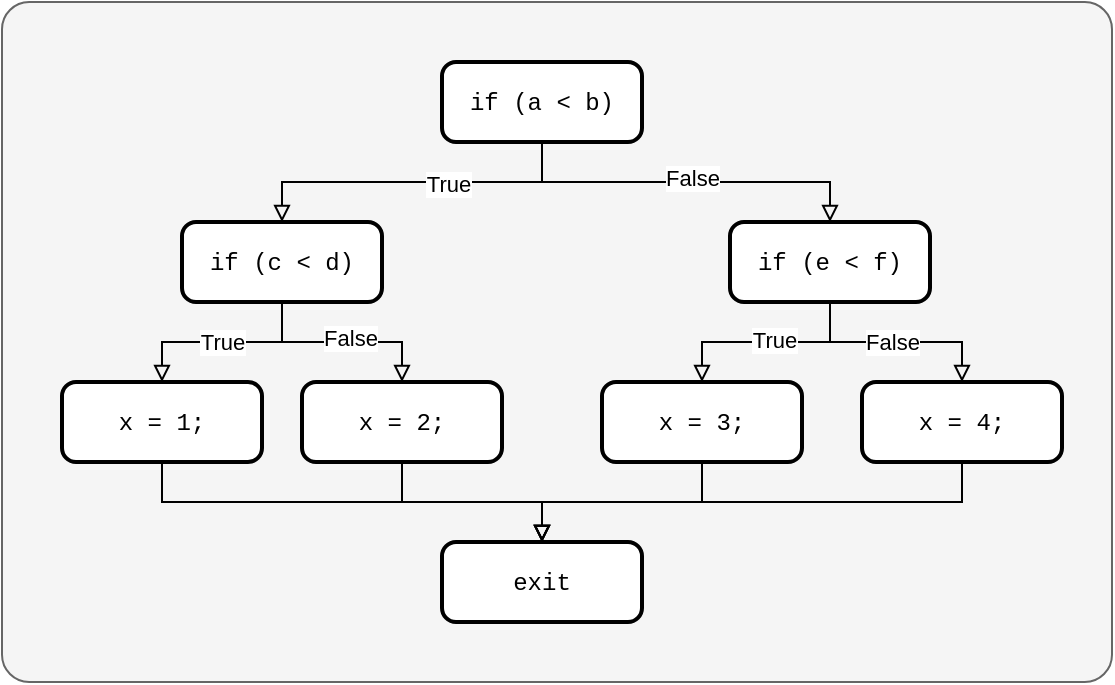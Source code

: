 <mxfile version="25.0.2" pages="3">
  <diagram name="Q1-P1" id="ihKtROJFqGUEbpIvrGHL">
    <mxGraphModel dx="618" dy="422" grid="1" gridSize="10" guides="1" tooltips="1" connect="1" arrows="1" fold="1" page="1" pageScale="1" pageWidth="827" pageHeight="1169" math="0" shadow="0">
      <root>
        <mxCell id="_hjPrn_JBIVPPdu5ho3U-0" />
        <mxCell id="_hjPrn_JBIVPPdu5ho3U-1" parent="_hjPrn_JBIVPPdu5ho3U-0" />
        <mxCell id="LYVAa2YEertmCCgkdT4i-0" value="" style="rounded=1;whiteSpace=wrap;html=1;arcSize=4;fillColor=#f5f5f5;strokeColor=#666666;fontColor=#333333;" vertex="1" parent="_hjPrn_JBIVPPdu5ho3U-1">
          <mxGeometry x="50" y="120" width="555" height="340" as="geometry" />
        </mxCell>
        <mxCell id="_hjPrn_JBIVPPdu5ho3U-2" style="edgeStyle=orthogonalEdgeStyle;rounded=0;orthogonalLoop=1;jettySize=auto;html=1;entryX=0.5;entryY=0;entryDx=0;entryDy=0;endArrow=block;endFill=0;" parent="_hjPrn_JBIVPPdu5ho3U-1" source="_hjPrn_JBIVPPdu5ho3U-3" target="_hjPrn_JBIVPPdu5ho3U-4" edge="1">
          <mxGeometry relative="1" as="geometry">
            <Array as="points">
              <mxPoint x="320" y="210" />
              <mxPoint x="190" y="210" />
            </Array>
          </mxGeometry>
        </mxCell>
        <mxCell id="LYVAa2YEertmCCgkdT4i-1" value="True" style="edgeLabel;html=1;align=center;verticalAlign=middle;resizable=0;points=[];" vertex="1" connectable="0" parent="_hjPrn_JBIVPPdu5ho3U-2">
          <mxGeometry x="-0.207" y="1" relative="1" as="geometry">
            <mxPoint as="offset" />
          </mxGeometry>
        </mxCell>
        <mxCell id="ICK_7ypupSjvxyYGF6iQ-7" style="edgeStyle=orthogonalEdgeStyle;rounded=0;orthogonalLoop=1;jettySize=auto;html=1;entryX=0.5;entryY=0;entryDx=0;entryDy=0;endArrow=block;endFill=0;" edge="1" parent="_hjPrn_JBIVPPdu5ho3U-1" source="_hjPrn_JBIVPPdu5ho3U-3" target="ICK_7ypupSjvxyYGF6iQ-6">
          <mxGeometry relative="1" as="geometry">
            <Array as="points">
              <mxPoint x="320" y="210" />
              <mxPoint x="464" y="210" />
            </Array>
          </mxGeometry>
        </mxCell>
        <mxCell id="ICK_7ypupSjvxyYGF6iQ-8" value="False" style="edgeLabel;html=1;align=center;verticalAlign=middle;resizable=0;points=[];" vertex="1" connectable="0" parent="ICK_7ypupSjvxyYGF6iQ-7">
          <mxGeometry x="0.032" y="2" relative="1" as="geometry">
            <mxPoint as="offset" />
          </mxGeometry>
        </mxCell>
        <mxCell id="_hjPrn_JBIVPPdu5ho3U-3" value="&lt;div&gt;&lt;font face=&quot;Courier New&quot;&gt;if (a &amp;lt; b)&lt;/font&gt;&lt;/div&gt;" style="rounded=1;whiteSpace=wrap;html=1;absoluteArcSize=1;arcSize=14;strokeWidth=2;" parent="_hjPrn_JBIVPPdu5ho3U-1" vertex="1">
          <mxGeometry x="270" y="150" width="100" height="40" as="geometry" />
        </mxCell>
        <mxCell id="ICK_7ypupSjvxyYGF6iQ-4" style="edgeStyle=orthogonalEdgeStyle;rounded=0;orthogonalLoop=1;jettySize=auto;html=1;entryX=0.5;entryY=0;entryDx=0;entryDy=0;endArrow=block;endFill=0;" edge="1" parent="_hjPrn_JBIVPPdu5ho3U-1" source="_hjPrn_JBIVPPdu5ho3U-4" target="ICK_7ypupSjvxyYGF6iQ-2">
          <mxGeometry relative="1" as="geometry" />
        </mxCell>
        <mxCell id="ICK_7ypupSjvxyYGF6iQ-5" value="False" style="edgeLabel;html=1;align=center;verticalAlign=middle;resizable=0;points=[];" vertex="1" connectable="0" parent="ICK_7ypupSjvxyYGF6iQ-4">
          <mxGeometry x="0.074" y="2" relative="1" as="geometry">
            <mxPoint as="offset" />
          </mxGeometry>
        </mxCell>
        <mxCell id="_hjPrn_JBIVPPdu5ho3U-4" value="&lt;font face=&quot;Courier New&quot;&gt;if (c &amp;lt; d)&lt;/font&gt;" style="rounded=1;whiteSpace=wrap;html=1;absoluteArcSize=1;arcSize=14;strokeWidth=2;" parent="_hjPrn_JBIVPPdu5ho3U-1" vertex="1">
          <mxGeometry x="140" y="230" width="100" height="40" as="geometry" />
        </mxCell>
        <mxCell id="_hjPrn_JBIVPPdu5ho3U-16" value="" style="endArrow=block;html=1;rounded=0;exitX=0.5;exitY=1;exitDx=0;exitDy=0;entryX=0.5;entryY=0;entryDx=0;entryDy=0;edgeStyle=orthogonalEdgeStyle;endFill=0;" parent="_hjPrn_JBIVPPdu5ho3U-1" source="_hjPrn_JBIVPPdu5ho3U-4" target="ICK_7ypupSjvxyYGF6iQ-0" edge="1">
          <mxGeometry relative="1" as="geometry">
            <mxPoint x="-30" y="270" as="sourcePoint" />
            <mxPoint x="120" y="310" as="targetPoint" />
          </mxGeometry>
        </mxCell>
        <mxCell id="_hjPrn_JBIVPPdu5ho3U-17" value="True" style="edgeLabel;resizable=0;html=1;;align=center;verticalAlign=middle;" parent="_hjPrn_JBIVPPdu5ho3U-16" connectable="0" vertex="1">
          <mxGeometry relative="1" as="geometry" />
        </mxCell>
        <mxCell id="ICK_7ypupSjvxyYGF6iQ-16" style="edgeStyle=orthogonalEdgeStyle;rounded=0;orthogonalLoop=1;jettySize=auto;html=1;entryX=0.5;entryY=0;entryDx=0;entryDy=0;endArrow=block;endFill=0;" edge="1" parent="_hjPrn_JBIVPPdu5ho3U-1" source="ICK_7ypupSjvxyYGF6iQ-0" target="ICK_7ypupSjvxyYGF6iQ-15">
          <mxGeometry relative="1" as="geometry">
            <Array as="points">
              <mxPoint x="130" y="370" />
              <mxPoint x="320" y="370" />
            </Array>
          </mxGeometry>
        </mxCell>
        <mxCell id="ICK_7ypupSjvxyYGF6iQ-0" value="&lt;font face=&quot;Courier New&quot;&gt;x = 1;&lt;/font&gt;" style="rounded=1;whiteSpace=wrap;html=1;absoluteArcSize=1;arcSize=14;strokeWidth=2;" vertex="1" parent="_hjPrn_JBIVPPdu5ho3U-1">
          <mxGeometry x="80" y="310" width="100" height="40" as="geometry" />
        </mxCell>
        <mxCell id="ICK_7ypupSjvxyYGF6iQ-17" style="edgeStyle=orthogonalEdgeStyle;rounded=0;orthogonalLoop=1;jettySize=auto;html=1;entryX=0.5;entryY=0;entryDx=0;entryDy=0;endArrow=block;endFill=0;" edge="1" parent="_hjPrn_JBIVPPdu5ho3U-1" source="ICK_7ypupSjvxyYGF6iQ-2" target="ICK_7ypupSjvxyYGF6iQ-15">
          <mxGeometry relative="1" as="geometry" />
        </mxCell>
        <mxCell id="ICK_7ypupSjvxyYGF6iQ-2" value="&lt;font face=&quot;Courier New&quot;&gt;x = 2;&lt;/font&gt;" style="rounded=1;whiteSpace=wrap;html=1;absoluteArcSize=1;arcSize=14;strokeWidth=2;" vertex="1" parent="_hjPrn_JBIVPPdu5ho3U-1">
          <mxGeometry x="200" y="310" width="100" height="40" as="geometry" />
        </mxCell>
        <mxCell id="ICK_7ypupSjvxyYGF6iQ-11" style="edgeStyle=orthogonalEdgeStyle;rounded=0;orthogonalLoop=1;jettySize=auto;html=1;entryX=0.5;entryY=0;entryDx=0;entryDy=0;endArrow=block;endFill=0;" edge="1" parent="_hjPrn_JBIVPPdu5ho3U-1" source="ICK_7ypupSjvxyYGF6iQ-6" target="ICK_7ypupSjvxyYGF6iQ-10">
          <mxGeometry relative="1" as="geometry" />
        </mxCell>
        <mxCell id="ICK_7ypupSjvxyYGF6iQ-13" value="True" style="edgeLabel;html=1;align=center;verticalAlign=middle;resizable=0;points=[];" vertex="1" connectable="0" parent="ICK_7ypupSjvxyYGF6iQ-11">
          <mxGeometry x="-0.072" y="-1" relative="1" as="geometry">
            <mxPoint as="offset" />
          </mxGeometry>
        </mxCell>
        <mxCell id="ICK_7ypupSjvxyYGF6iQ-12" style="edgeStyle=orthogonalEdgeStyle;rounded=0;orthogonalLoop=1;jettySize=auto;html=1;entryX=0.5;entryY=0;entryDx=0;entryDy=0;endArrow=block;endFill=0;" edge="1" parent="_hjPrn_JBIVPPdu5ho3U-1" source="ICK_7ypupSjvxyYGF6iQ-6" target="ICK_7ypupSjvxyYGF6iQ-9">
          <mxGeometry relative="1" as="geometry" />
        </mxCell>
        <mxCell id="ICK_7ypupSjvxyYGF6iQ-14" value="False" style="edgeLabel;html=1;align=center;verticalAlign=middle;resizable=0;points=[];" vertex="1" connectable="0" parent="ICK_7ypupSjvxyYGF6iQ-12">
          <mxGeometry x="-0.036" relative="1" as="geometry">
            <mxPoint as="offset" />
          </mxGeometry>
        </mxCell>
        <mxCell id="ICK_7ypupSjvxyYGF6iQ-6" value="&lt;font face=&quot;Courier New&quot;&gt;if (e &amp;lt; f)&lt;/font&gt;" style="rounded=1;whiteSpace=wrap;html=1;absoluteArcSize=1;arcSize=14;strokeWidth=2;" vertex="1" parent="_hjPrn_JBIVPPdu5ho3U-1">
          <mxGeometry x="414" y="230" width="100" height="40" as="geometry" />
        </mxCell>
        <mxCell id="ICK_7ypupSjvxyYGF6iQ-19" style="edgeStyle=orthogonalEdgeStyle;rounded=0;orthogonalLoop=1;jettySize=auto;html=1;endArrow=block;endFill=0;" edge="1" parent="_hjPrn_JBIVPPdu5ho3U-1" source="ICK_7ypupSjvxyYGF6iQ-9">
          <mxGeometry relative="1" as="geometry">
            <mxPoint x="320" y="390" as="targetPoint" />
            <Array as="points">
              <mxPoint x="530" y="370" />
              <mxPoint x="320" y="370" />
            </Array>
          </mxGeometry>
        </mxCell>
        <mxCell id="ICK_7ypupSjvxyYGF6iQ-9" value="&lt;font face=&quot;Courier New&quot;&gt;x = 4;&lt;/font&gt;" style="rounded=1;whiteSpace=wrap;html=1;absoluteArcSize=1;arcSize=14;strokeWidth=2;" vertex="1" parent="_hjPrn_JBIVPPdu5ho3U-1">
          <mxGeometry x="480" y="310" width="100" height="40" as="geometry" />
        </mxCell>
        <mxCell id="ICK_7ypupSjvxyYGF6iQ-18" style="edgeStyle=orthogonalEdgeStyle;rounded=0;orthogonalLoop=1;jettySize=auto;html=1;entryX=0.5;entryY=0;entryDx=0;entryDy=0;endArrow=block;endFill=0;" edge="1" parent="_hjPrn_JBIVPPdu5ho3U-1" source="ICK_7ypupSjvxyYGF6iQ-10" target="ICK_7ypupSjvxyYGF6iQ-15">
          <mxGeometry relative="1" as="geometry" />
        </mxCell>
        <mxCell id="ICK_7ypupSjvxyYGF6iQ-10" value="&lt;font face=&quot;Courier New&quot;&gt;x = 3;&lt;/font&gt;" style="rounded=1;whiteSpace=wrap;html=1;absoluteArcSize=1;arcSize=14;strokeWidth=2;" vertex="1" parent="_hjPrn_JBIVPPdu5ho3U-1">
          <mxGeometry x="350" y="310" width="100" height="40" as="geometry" />
        </mxCell>
        <mxCell id="ICK_7ypupSjvxyYGF6iQ-15" value="&lt;div&gt;&lt;font face=&quot;Courier New&quot;&gt;exit&lt;/font&gt;&lt;/div&gt;" style="rounded=1;whiteSpace=wrap;html=1;absoluteArcSize=1;arcSize=14;strokeWidth=2;" vertex="1" parent="_hjPrn_JBIVPPdu5ho3U-1">
          <mxGeometry x="270" y="390" width="100" height="40" as="geometry" />
        </mxCell>
      </root>
    </mxGraphModel>
  </diagram>
  <diagram name="Q1-P2" id="vnWo1vwPI6B2ioPm5lTS">
    <mxGraphModel dx="1050" dy="717" grid="1" gridSize="10" guides="1" tooltips="1" connect="1" arrows="1" fold="1" page="1" pageScale="1" pageWidth="827" pageHeight="1169" math="0" shadow="0">
      <root>
        <mxCell id="XDCMmtA83wwg0JoO6sVx-0" />
        <mxCell id="XDCMmtA83wwg0JoO6sVx-1" parent="XDCMmtA83wwg0JoO6sVx-0" />
        <mxCell id="XDCMmtA83wwg0JoO6sVx-2" value="" style="rounded=1;whiteSpace=wrap;html=1;arcSize=4;fillColor=#f5f5f5;strokeColor=#666666;fontColor=#333333;" parent="XDCMmtA83wwg0JoO6sVx-1" vertex="1">
          <mxGeometry x="139" y="120" width="901" height="340" as="geometry" />
        </mxCell>
        <mxCell id="XDCMmtA83wwg0JoO6sVx-3" style="edgeStyle=orthogonalEdgeStyle;rounded=0;orthogonalLoop=1;jettySize=auto;html=1;entryX=0.5;entryY=0;entryDx=0;entryDy=0;endArrow=block;endFill=0;exitX=0.5;exitY=1;exitDx=0;exitDy=0;" parent="XDCMmtA83wwg0JoO6sVx-1" source="XDCMmtA83wwg0JoO6sVx-7" target="XDCMmtA83wwg0JoO6sVx-10" edge="1">
          <mxGeometry relative="1" as="geometry">
            <mxPoint x="653" y="190" as="sourcePoint" />
            <Array as="points">
              <mxPoint x="564" y="210" />
              <mxPoint x="279" y="210" />
            </Array>
          </mxGeometry>
        </mxCell>
        <mxCell id="XDCMmtA83wwg0JoO6sVx-4" value="Case A" style="edgeLabel;html=1;align=center;verticalAlign=middle;resizable=0;points=[];" parent="XDCMmtA83wwg0JoO6sVx-3" vertex="1" connectable="0">
          <mxGeometry x="-0.207" y="1" relative="1" as="geometry">
            <mxPoint x="-116" as="offset" />
          </mxGeometry>
        </mxCell>
        <mxCell id="XDCMmtA83wwg0JoO6sVx-5" style="edgeStyle=orthogonalEdgeStyle;rounded=0;orthogonalLoop=1;jettySize=auto;html=1;entryX=0.5;entryY=0;entryDx=0;entryDy=0;endArrow=block;endFill=0;" parent="XDCMmtA83wwg0JoO6sVx-1" source="XDCMmtA83wwg0JoO6sVx-7" target="XDCMmtA83wwg0JoO6sVx-21" edge="1">
          <mxGeometry relative="1" as="geometry">
            <Array as="points">
              <mxPoint x="564" y="210" />
              <mxPoint x="464" y="210" />
            </Array>
          </mxGeometry>
        </mxCell>
        <mxCell id="XDCMmtA83wwg0JoO6sVx-6" value="Case B" style="edgeLabel;html=1;align=center;verticalAlign=middle;resizable=0;points=[];" parent="XDCMmtA83wwg0JoO6sVx-5" vertex="1" connectable="0">
          <mxGeometry x="0.032" y="2" relative="1" as="geometry">
            <mxPoint x="30" y="-2" as="offset" />
          </mxGeometry>
        </mxCell>
        <mxCell id="tjOIYNzsJfX8sXMmNhRm-3" style="edgeStyle=orthogonalEdgeStyle;rounded=0;orthogonalLoop=1;jettySize=auto;html=1;entryX=0.5;entryY=0;entryDx=0;entryDy=0;endArrow=block;endFill=0;" parent="XDCMmtA83wwg0JoO6sVx-1" source="XDCMmtA83wwg0JoO6sVx-7" target="tjOIYNzsJfX8sXMmNhRm-12" edge="1">
          <mxGeometry relative="1" as="geometry">
            <mxPoint x="910.0" y="230" as="targetPoint" />
            <Array as="points">
              <mxPoint x="564" y="210" />
              <mxPoint x="910" y="210" />
            </Array>
          </mxGeometry>
        </mxCell>
        <mxCell id="tjOIYNzsJfX8sXMmNhRm-4" value="Case D" style="edgeLabel;html=1;align=center;verticalAlign=middle;resizable=0;points=[];" parent="tjOIYNzsJfX8sXMmNhRm-3" vertex="1" connectable="0">
          <mxGeometry x="-0.766" y="-1" relative="1" as="geometry">
            <mxPoint x="221" as="offset" />
          </mxGeometry>
        </mxCell>
        <mxCell id="w6niDxUjI_ivdRlqh23A-0" style="edgeStyle=orthogonalEdgeStyle;rounded=0;orthogonalLoop=1;jettySize=auto;html=1;entryX=1;entryY=0.5;entryDx=0;entryDy=0;" edge="1" parent="XDCMmtA83wwg0JoO6sVx-1" source="XDCMmtA83wwg0JoO6sVx-7" target="XDCMmtA83wwg0JoO6sVx-26">
          <mxGeometry relative="1" as="geometry">
            <Array as="points">
              <mxPoint x="990" y="170" />
              <mxPoint x="990" y="410" />
            </Array>
          </mxGeometry>
        </mxCell>
        <mxCell id="w6niDxUjI_ivdRlqh23A-1" value="default" style="edgeLabel;html=1;align=center;verticalAlign=middle;resizable=0;points=[];" vertex="1" connectable="0" parent="w6niDxUjI_ivdRlqh23A-0">
          <mxGeometry x="-0.566" y="2" relative="1" as="geometry">
            <mxPoint as="offset" />
          </mxGeometry>
        </mxCell>
        <mxCell id="XDCMmtA83wwg0JoO6sVx-7" value="&lt;font face=&quot;Courier New&quot;&gt;switch(state)&lt;/font&gt;" style="rounded=1;whiteSpace=wrap;html=1;absoluteArcSize=1;arcSize=14;strokeWidth=2;" parent="XDCMmtA83wwg0JoO6sVx-1" vertex="1">
          <mxGeometry x="500" y="150" width="130" height="40" as="geometry" />
        </mxCell>
        <mxCell id="XDCMmtA83wwg0JoO6sVx-8" style="edgeStyle=orthogonalEdgeStyle;rounded=0;orthogonalLoop=1;jettySize=auto;html=1;entryX=0.5;entryY=0;entryDx=0;entryDy=0;endArrow=block;endFill=0;" parent="XDCMmtA83wwg0JoO6sVx-1" source="XDCMmtA83wwg0JoO6sVx-10" target="XDCMmtA83wwg0JoO6sVx-16" edge="1">
          <mxGeometry relative="1" as="geometry" />
        </mxCell>
        <mxCell id="XDCMmtA83wwg0JoO6sVx-9" value="False" style="edgeLabel;html=1;align=center;verticalAlign=middle;resizable=0;points=[];" parent="XDCMmtA83wwg0JoO6sVx-8" vertex="1" connectable="0">
          <mxGeometry x="0.074" y="2" relative="1" as="geometry">
            <mxPoint as="offset" />
          </mxGeometry>
        </mxCell>
        <mxCell id="XDCMmtA83wwg0JoO6sVx-10" value="&lt;font face=&quot;Courier New&quot;&gt;if (x == 1)&lt;/font&gt;" style="rounded=1;whiteSpace=wrap;html=1;absoluteArcSize=1;arcSize=14;strokeWidth=2;" parent="XDCMmtA83wwg0JoO6sVx-1" vertex="1">
          <mxGeometry x="229" y="230" width="100" height="40" as="geometry" />
        </mxCell>
        <mxCell id="XDCMmtA83wwg0JoO6sVx-11" value="" style="endArrow=block;html=1;rounded=0;exitX=0.5;exitY=1;exitDx=0;exitDy=0;entryX=0.5;entryY=0;entryDx=0;entryDy=0;edgeStyle=orthogonalEdgeStyle;endFill=0;" parent="XDCMmtA83wwg0JoO6sVx-1" source="XDCMmtA83wwg0JoO6sVx-10" target="XDCMmtA83wwg0JoO6sVx-14" edge="1">
          <mxGeometry relative="1" as="geometry">
            <mxPoint x="59" y="270" as="sourcePoint" />
            <mxPoint x="209" y="310" as="targetPoint" />
          </mxGeometry>
        </mxCell>
        <mxCell id="XDCMmtA83wwg0JoO6sVx-12" value="Yes" style="edgeLabel;resizable=0;html=1;;align=center;verticalAlign=middle;" parent="XDCMmtA83wwg0JoO6sVx-11" connectable="0" vertex="1">
          <mxGeometry relative="1" as="geometry" />
        </mxCell>
        <mxCell id="tjOIYNzsJfX8sXMmNhRm-20" style="edgeStyle=orthogonalEdgeStyle;rounded=0;orthogonalLoop=1;jettySize=auto;html=1;entryX=0.5;entryY=0;entryDx=0;entryDy=0;" parent="XDCMmtA83wwg0JoO6sVx-1" source="XDCMmtA83wwg0JoO6sVx-14" target="XDCMmtA83wwg0JoO6sVx-26" edge="1">
          <mxGeometry relative="1" as="geometry">
            <Array as="points">
              <mxPoint x="219" y="370" />
              <mxPoint x="564" y="370" />
            </Array>
          </mxGeometry>
        </mxCell>
        <mxCell id="XDCMmtA83wwg0JoO6sVx-14" value="&lt;font face=&quot;Courier New&quot;&gt;r = a + b;&lt;/font&gt;&lt;div&gt;&lt;font face=&quot;Courier New&quot;&gt;state = B;&lt;/font&gt;&lt;br&gt;&lt;/div&gt;" style="rounded=1;whiteSpace=wrap;html=1;absoluteArcSize=1;arcSize=14;strokeWidth=2;" parent="XDCMmtA83wwg0JoO6sVx-1" vertex="1">
          <mxGeometry x="169" y="310" width="100" height="40" as="geometry" />
        </mxCell>
        <mxCell id="tjOIYNzsJfX8sXMmNhRm-21" style="edgeStyle=orthogonalEdgeStyle;rounded=0;orthogonalLoop=1;jettySize=auto;html=1;entryX=0.5;entryY=0;entryDx=0;entryDy=0;" parent="XDCMmtA83wwg0JoO6sVx-1" source="XDCMmtA83wwg0JoO6sVx-16" target="XDCMmtA83wwg0JoO6sVx-26" edge="1">
          <mxGeometry relative="1" as="geometry">
            <Array as="points">
              <mxPoint x="339" y="370" />
              <mxPoint x="564" y="370" />
            </Array>
          </mxGeometry>
        </mxCell>
        <mxCell id="XDCMmtA83wwg0JoO6sVx-16" value="&lt;font face=&quot;Courier New&quot;&gt;s = a - b;&lt;/font&gt;&lt;div&gt;&lt;font face=&quot;Courier New&quot;&gt;state = C;&lt;/font&gt;&lt;br&gt;&lt;/div&gt;" style="rounded=1;whiteSpace=wrap;html=1;absoluteArcSize=1;arcSize=14;strokeWidth=2;" parent="XDCMmtA83wwg0JoO6sVx-1" vertex="1">
          <mxGeometry x="289" y="310" width="100" height="40" as="geometry" />
        </mxCell>
        <mxCell id="tjOIYNzsJfX8sXMmNhRm-22" style="edgeStyle=orthogonalEdgeStyle;rounded=0;orthogonalLoop=1;jettySize=auto;html=1;entryX=0.5;entryY=0;entryDx=0;entryDy=0;" parent="XDCMmtA83wwg0JoO6sVx-1" source="XDCMmtA83wwg0JoO6sVx-21" target="XDCMmtA83wwg0JoO6sVx-26" edge="1">
          <mxGeometry relative="1" as="geometry" />
        </mxCell>
        <mxCell id="XDCMmtA83wwg0JoO6sVx-21" value="&lt;div&gt;&lt;font face=&quot;Courier New&quot;&gt;s = c + d;&lt;/font&gt;&lt;/div&gt;&lt;div&gt;&lt;font face=&quot;Courier New&quot;&gt;state = A;&lt;/font&gt;&lt;/div&gt;" style="rounded=1;whiteSpace=wrap;html=1;absoluteArcSize=1;arcSize=14;strokeWidth=2;" parent="XDCMmtA83wwg0JoO6sVx-1" vertex="1">
          <mxGeometry x="414" y="310" width="100" height="40" as="geometry" />
        </mxCell>
        <mxCell id="XDCMmtA83wwg0JoO6sVx-26" value="&lt;div&gt;&lt;font face=&quot;Courier New&quot;&gt;break;&lt;/font&gt;&lt;/div&gt;&lt;div&gt;&lt;font face=&quot;Courier New&quot;&gt;exit&lt;/font&gt;&lt;/div&gt;" style="rounded=1;whiteSpace=wrap;html=1;absoluteArcSize=1;arcSize=14;strokeWidth=2;" parent="XDCMmtA83wwg0JoO6sVx-1" vertex="1">
          <mxGeometry x="514" y="390" width="100" height="40" as="geometry" />
        </mxCell>
        <mxCell id="tjOIYNzsJfX8sXMmNhRm-14" style="edgeStyle=orthogonalEdgeStyle;rounded=0;orthogonalLoop=1;jettySize=auto;html=1;entryX=0.5;entryY=0;entryDx=0;entryDy=0;endArrow=block;endFill=0;" parent="XDCMmtA83wwg0JoO6sVx-1" source="tjOIYNzsJfX8sXMmNhRm-0" target="tjOIYNzsJfX8sXMmNhRm-9" edge="1">
          <mxGeometry relative="1" as="geometry">
            <Array as="points">
              <mxPoint x="690" y="290" />
              <mxPoint x="580" y="290" />
            </Array>
          </mxGeometry>
        </mxCell>
        <mxCell id="tjOIYNzsJfX8sXMmNhRm-17" value="x&amp;gt;5" style="edgeLabel;html=1;align=center;verticalAlign=middle;resizable=0;points=[];" parent="tjOIYNzsJfX8sXMmNhRm-14" vertex="1" connectable="0">
          <mxGeometry x="0.217" y="-2" relative="1" as="geometry">
            <mxPoint as="offset" />
          </mxGeometry>
        </mxCell>
        <mxCell id="tjOIYNzsJfX8sXMmNhRm-15" style="edgeStyle=orthogonalEdgeStyle;rounded=0;orthogonalLoop=1;jettySize=auto;html=1;entryX=0.5;entryY=0;entryDx=0;entryDy=0;" parent="XDCMmtA83wwg0JoO6sVx-1" source="tjOIYNzsJfX8sXMmNhRm-0" target="tjOIYNzsJfX8sXMmNhRm-10" edge="1">
          <mxGeometry relative="1" as="geometry" />
        </mxCell>
        <mxCell id="tjOIYNzsJfX8sXMmNhRm-18" value="x==5" style="edgeLabel;html=1;align=center;verticalAlign=middle;resizable=0;points=[];" parent="tjOIYNzsJfX8sXMmNhRm-15" vertex="1" connectable="0">
          <mxGeometry x="0.469" relative="1" as="geometry">
            <mxPoint y="-2" as="offset" />
          </mxGeometry>
        </mxCell>
        <mxCell id="tjOIYNzsJfX8sXMmNhRm-0" value="&lt;font face=&quot;Courier New&quot;&gt;if&lt;/font&gt;" style="rounded=1;whiteSpace=wrap;html=1;absoluteArcSize=1;arcSize=14;strokeWidth=2;" parent="XDCMmtA83wwg0JoO6sVx-1" vertex="1">
          <mxGeometry x="640" y="230" width="100" height="40" as="geometry" />
        </mxCell>
        <mxCell id="tjOIYNzsJfX8sXMmNhRm-2" style="edgeStyle=orthogonalEdgeStyle;rounded=0;orthogonalLoop=1;jettySize=auto;html=1;entryX=0.5;entryY=0;entryDx=0;entryDy=0;endArrow=block;endFill=0;" parent="XDCMmtA83wwg0JoO6sVx-1" source="XDCMmtA83wwg0JoO6sVx-7" target="tjOIYNzsJfX8sXMmNhRm-0" edge="1">
          <mxGeometry relative="1" as="geometry">
            <Array as="points">
              <mxPoint x="565" y="210" />
              <mxPoint x="690" y="210" />
            </Array>
          </mxGeometry>
        </mxCell>
        <mxCell id="tjOIYNzsJfX8sXMmNhRm-5" value="Case C" style="edgeLabel;html=1;align=center;verticalAlign=middle;resizable=0;points=[];" parent="tjOIYNzsJfX8sXMmNhRm-2" vertex="1" connectable="0">
          <mxGeometry x="0.056" y="-1" relative="1" as="geometry">
            <mxPoint as="offset" />
          </mxGeometry>
        </mxCell>
        <mxCell id="tjOIYNzsJfX8sXMmNhRm-23" style="edgeStyle=orthogonalEdgeStyle;rounded=0;orthogonalLoop=1;jettySize=auto;html=1;entryX=0.5;entryY=0;entryDx=0;entryDy=0;" parent="XDCMmtA83wwg0JoO6sVx-1" source="tjOIYNzsJfX8sXMmNhRm-9" target="XDCMmtA83wwg0JoO6sVx-26" edge="1">
          <mxGeometry relative="1" as="geometry" />
        </mxCell>
        <mxCell id="tjOIYNzsJfX8sXMmNhRm-9" value="&lt;font face=&quot;Courier New&quot;&gt;r = a - f; state = D;&lt;/font&gt;" style="rounded=1;whiteSpace=wrap;html=1;absoluteArcSize=1;arcSize=14;strokeWidth=2;" parent="XDCMmtA83wwg0JoO6sVx-1" vertex="1">
          <mxGeometry x="530" y="310" width="100" height="40" as="geometry" />
        </mxCell>
        <mxCell id="tjOIYNzsJfX8sXMmNhRm-24" style="edgeStyle=orthogonalEdgeStyle;rounded=0;orthogonalLoop=1;jettySize=auto;html=1;entryX=0.5;entryY=0;entryDx=0;entryDy=0;" parent="XDCMmtA83wwg0JoO6sVx-1" source="tjOIYNzsJfX8sXMmNhRm-10" target="XDCMmtA83wwg0JoO6sVx-26" edge="1">
          <mxGeometry relative="1" as="geometry">
            <Array as="points">
              <mxPoint x="690" y="370" />
              <mxPoint x="564" y="370" />
            </Array>
          </mxGeometry>
        </mxCell>
        <mxCell id="tjOIYNzsJfX8sXMmNhRm-10" value="&lt;font face=&quot;Courier New&quot;&gt;r = b + d; state = A;&lt;/font&gt;" style="rounded=1;whiteSpace=wrap;html=1;absoluteArcSize=1;arcSize=14;strokeWidth=2;" parent="XDCMmtA83wwg0JoO6sVx-1" vertex="1">
          <mxGeometry x="640" y="310" width="100" height="40" as="geometry" />
        </mxCell>
        <mxCell id="tjOIYNzsJfX8sXMmNhRm-25" style="edgeStyle=orthogonalEdgeStyle;rounded=0;orthogonalLoop=1;jettySize=auto;html=1;entryX=0.5;entryY=0;entryDx=0;entryDy=0;" parent="XDCMmtA83wwg0JoO6sVx-1" source="tjOIYNzsJfX8sXMmNhRm-11" target="XDCMmtA83wwg0JoO6sVx-26" edge="1">
          <mxGeometry relative="1" as="geometry">
            <Array as="points">
              <mxPoint x="800" y="370" />
              <mxPoint x="564" y="370" />
            </Array>
          </mxGeometry>
        </mxCell>
        <mxCell id="tjOIYNzsJfX8sXMmNhRm-11" value="&lt;font face=&quot;Courier New&quot;&gt;r = c + e; state = D;&lt;/font&gt;" style="rounded=1;whiteSpace=wrap;html=1;absoluteArcSize=1;arcSize=14;strokeWidth=2;" parent="XDCMmtA83wwg0JoO6sVx-1" vertex="1">
          <mxGeometry x="750" y="310" width="100" height="40" as="geometry" />
        </mxCell>
        <mxCell id="tjOIYNzsJfX8sXMmNhRm-26" style="edgeStyle=orthogonalEdgeStyle;rounded=0;orthogonalLoop=1;jettySize=auto;html=1;entryX=0.5;entryY=0;entryDx=0;entryDy=0;" parent="XDCMmtA83wwg0JoO6sVx-1" source="tjOIYNzsJfX8sXMmNhRm-12" target="XDCMmtA83wwg0JoO6sVx-26" edge="1">
          <mxGeometry relative="1" as="geometry">
            <Array as="points">
              <mxPoint x="910" y="370" />
              <mxPoint x="564" y="370" />
            </Array>
          </mxGeometry>
        </mxCell>
        <mxCell id="tjOIYNzsJfX8sXMmNhRm-12" value="&lt;div&gt;&lt;font face=&quot;Courier New&quot;&gt;r = r + 1;&lt;/font&gt;&lt;/div&gt;&lt;div&gt;&lt;font face=&quot;Courier New&quot;&gt;state = D;&lt;/font&gt;&lt;/div&gt;" style="rounded=1;whiteSpace=wrap;html=1;absoluteArcSize=1;arcSize=14;strokeWidth=2;" parent="XDCMmtA83wwg0JoO6sVx-1" vertex="1">
          <mxGeometry x="860" y="310" width="100" height="40" as="geometry" />
        </mxCell>
        <mxCell id="tjOIYNzsJfX8sXMmNhRm-16" style="edgeStyle=orthogonalEdgeStyle;rounded=0;orthogonalLoop=1;jettySize=auto;html=1;entryX=0.5;entryY=0;entryDx=0;entryDy=0;endArrow=block;endFill=0;" parent="XDCMmtA83wwg0JoO6sVx-1" source="tjOIYNzsJfX8sXMmNhRm-0" target="tjOIYNzsJfX8sXMmNhRm-11" edge="1">
          <mxGeometry relative="1" as="geometry">
            <Array as="points">
              <mxPoint x="690" y="290" />
              <mxPoint x="800" y="290" />
            </Array>
          </mxGeometry>
        </mxCell>
        <mxCell id="tjOIYNzsJfX8sXMmNhRm-19" value="x&amp;lt;5" style="edgeLabel;html=1;align=center;verticalAlign=middle;resizable=0;points=[];" parent="tjOIYNzsJfX8sXMmNhRm-16" vertex="1" connectable="0">
          <mxGeometry x="0.566" relative="1" as="geometry">
            <mxPoint as="offset" />
          </mxGeometry>
        </mxCell>
      </root>
    </mxGraphModel>
  </diagram>
  <diagram name="Q1-P3" id="Q1nfD7TjrBxfRuns3GMW">
    <mxGraphModel dx="1050" dy="717" grid="1" gridSize="10" guides="1" tooltips="1" connect="1" arrows="1" fold="1" page="1" pageScale="1" pageWidth="827" pageHeight="1169" math="0" shadow="0">
      <root>
        <mxCell id="47esvCllyE20NwhBFkrp-0" />
        <mxCell id="47esvCllyE20NwhBFkrp-1" parent="47esvCllyE20NwhBFkrp-0" />
        <mxCell id="47esvCllyE20NwhBFkrp-2" value="" style="rounded=1;whiteSpace=wrap;html=1;arcSize=4;fillColor=#f5f5f5;strokeColor=#666666;fontColor=#333333;" vertex="1" parent="47esvCllyE20NwhBFkrp-1">
          <mxGeometry x="90" y="110" width="460" height="550" as="geometry" />
        </mxCell>
        <mxCell id="v4ENV8t2XxJ1AFXNQ9YD-2" style="edgeStyle=orthogonalEdgeStyle;rounded=0;orthogonalLoop=1;jettySize=auto;html=1;entryX=0.5;entryY=0;entryDx=0;entryDy=0;" edge="1" parent="47esvCllyE20NwhBFkrp-1" source="47esvCllyE20NwhBFkrp-7" target="KpxenwgyKqaw6H-NW-Jh-0">
          <mxGeometry relative="1" as="geometry" />
        </mxCell>
        <mxCell id="47esvCllyE20NwhBFkrp-7" value="&lt;div&gt;&lt;font face=&quot;Courier New&quot;&gt;i = 0&lt;/font&gt;&lt;/div&gt;" style="rounded=1;whiteSpace=wrap;html=1;absoluteArcSize=1;arcSize=14;strokeWidth=2;" vertex="1" parent="47esvCllyE20NwhBFkrp-1">
          <mxGeometry x="270" y="140" width="100" height="40" as="geometry" />
        </mxCell>
        <mxCell id="v4ENV8t2XxJ1AFXNQ9YD-3" style="edgeStyle=orthogonalEdgeStyle;rounded=0;orthogonalLoop=1;jettySize=auto;html=1;entryX=0.5;entryY=0;entryDx=0;entryDy=0;" edge="1" parent="47esvCllyE20NwhBFkrp-1" source="KpxenwgyKqaw6H-NW-Jh-0" target="KpxenwgyKqaw6H-NW-Jh-2">
          <mxGeometry relative="1" as="geometry" />
        </mxCell>
        <mxCell id="v4ENV8t2XxJ1AFXNQ9YD-11" value="True" style="edgeLabel;html=1;align=center;verticalAlign=middle;resizable=0;points=[];" vertex="1" connectable="0" parent="v4ENV8t2XxJ1AFXNQ9YD-3">
          <mxGeometry x="-0.28" y="-3" relative="1" as="geometry">
            <mxPoint as="offset" />
          </mxGeometry>
        </mxCell>
        <mxCell id="v4ENV8t2XxJ1AFXNQ9YD-9" style="edgeStyle=orthogonalEdgeStyle;rounded=0;orthogonalLoop=1;jettySize=auto;html=1;entryX=1;entryY=0.5;entryDx=0;entryDy=0;" edge="1" parent="47esvCllyE20NwhBFkrp-1" source="KpxenwgyKqaw6H-NW-Jh-0" target="v4ENV8t2XxJ1AFXNQ9YD-1">
          <mxGeometry relative="1" as="geometry">
            <Array as="points">
              <mxPoint x="500" y="250" />
              <mxPoint x="500" y="610" />
            </Array>
          </mxGeometry>
        </mxCell>
        <mxCell id="v4ENV8t2XxJ1AFXNQ9YD-12" value="False" style="edgeLabel;html=1;align=center;verticalAlign=middle;resizable=0;points=[];" vertex="1" connectable="0" parent="v4ENV8t2XxJ1AFXNQ9YD-9">
          <mxGeometry x="-0.759" y="-2" relative="1" as="geometry">
            <mxPoint as="offset" />
          </mxGeometry>
        </mxCell>
        <mxCell id="KpxenwgyKqaw6H-NW-Jh-0" value="&lt;font face=&quot;Courier New&quot;&gt;if (i &amp;lt; M)&lt;/font&gt;" style="rounded=1;whiteSpace=wrap;html=1;absoluteArcSize=1;arcSize=14;strokeWidth=2;" vertex="1" parent="47esvCllyE20NwhBFkrp-1">
          <mxGeometry x="270" y="230" width="100" height="40" as="geometry" />
        </mxCell>
        <mxCell id="v4ENV8t2XxJ1AFXNQ9YD-10" style="edgeStyle=orthogonalEdgeStyle;rounded=0;orthogonalLoop=1;jettySize=auto;html=1;entryX=0;entryY=0.5;entryDx=0;entryDy=0;" edge="1" parent="47esvCllyE20NwhBFkrp-1" source="KpxenwgyKqaw6H-NW-Jh-1" target="KpxenwgyKqaw6H-NW-Jh-0">
          <mxGeometry relative="1" as="geometry" />
        </mxCell>
        <mxCell id="KpxenwgyKqaw6H-NW-Jh-1" value="&lt;div&gt;&lt;font face=&quot;Courier New&quot;&gt;i++&lt;/font&gt;&lt;/div&gt;" style="rounded=1;whiteSpace=wrap;html=1;absoluteArcSize=1;arcSize=14;strokeWidth=2;" vertex="1" parent="47esvCllyE20NwhBFkrp-1">
          <mxGeometry x="120" y="230" width="100" height="40" as="geometry" />
        </mxCell>
        <mxCell id="v4ENV8t2XxJ1AFXNQ9YD-4" style="edgeStyle=orthogonalEdgeStyle;rounded=0;orthogonalLoop=1;jettySize=auto;html=1;entryX=0.5;entryY=0;entryDx=0;entryDy=0;" edge="1" parent="47esvCllyE20NwhBFkrp-1" source="KpxenwgyKqaw6H-NW-Jh-2" target="kRodJOVSb_PW-jY7dkje-0">
          <mxGeometry relative="1" as="geometry" />
        </mxCell>
        <mxCell id="KpxenwgyKqaw6H-NW-Jh-2" value="&lt;div&gt;&lt;font face=&quot;Courier New&quot;&gt;i = 0&lt;/font&gt;&lt;/div&gt;" style="rounded=1;whiteSpace=wrap;html=1;absoluteArcSize=1;arcSize=14;strokeWidth=2;" vertex="1" parent="47esvCllyE20NwhBFkrp-1">
          <mxGeometry x="270" y="320" width="100" height="40" as="geometry" />
        </mxCell>
        <mxCell id="v4ENV8t2XxJ1AFXNQ9YD-5" style="edgeStyle=orthogonalEdgeStyle;rounded=0;orthogonalLoop=1;jettySize=auto;html=1;entryX=0.5;entryY=0;entryDx=0;entryDy=0;" edge="1" parent="47esvCllyE20NwhBFkrp-1" source="kRodJOVSb_PW-jY7dkje-0" target="v4ENV8t2XxJ1AFXNQ9YD-0">
          <mxGeometry relative="1" as="geometry" />
        </mxCell>
        <mxCell id="v4ENV8t2XxJ1AFXNQ9YD-15" value="True" style="edgeLabel;html=1;align=center;verticalAlign=middle;resizable=0;points=[];" vertex="1" connectable="0" parent="v4ENV8t2XxJ1AFXNQ9YD-5">
          <mxGeometry x="-0.16" y="-1" relative="1" as="geometry">
            <mxPoint as="offset" />
          </mxGeometry>
        </mxCell>
        <mxCell id="v4ENV8t2XxJ1AFXNQ9YD-8" style="edgeStyle=orthogonalEdgeStyle;rounded=0;orthogonalLoop=1;jettySize=auto;html=1;entryX=0.5;entryY=1;entryDx=0;entryDy=0;" edge="1" parent="47esvCllyE20NwhBFkrp-1" source="kRodJOVSb_PW-jY7dkje-0" target="KpxenwgyKqaw6H-NW-Jh-1">
          <mxGeometry relative="1" as="geometry">
            <Array as="points">
              <mxPoint x="170" y="430" />
            </Array>
          </mxGeometry>
        </mxCell>
        <mxCell id="v4ENV8t2XxJ1AFXNQ9YD-14" value="False" style="edgeLabel;html=1;align=center;verticalAlign=middle;resizable=0;points=[];" vertex="1" connectable="0" parent="v4ENV8t2XxJ1AFXNQ9YD-8">
          <mxGeometry x="-0.645" relative="1" as="geometry">
            <mxPoint as="offset" />
          </mxGeometry>
        </mxCell>
        <mxCell id="kRodJOVSb_PW-jY7dkje-0" value="&lt;span style=&quot;font-family: &amp;quot;Courier New&amp;quot;;&quot;&gt;if (j &amp;lt; N)&lt;/span&gt;" style="rounded=1;whiteSpace=wrap;html=1;absoluteArcSize=1;arcSize=14;strokeWidth=2;" vertex="1" parent="47esvCllyE20NwhBFkrp-1">
          <mxGeometry x="270" y="410" width="100" height="40" as="geometry" />
        </mxCell>
        <mxCell id="v4ENV8t2XxJ1AFXNQ9YD-6" style="edgeStyle=orthogonalEdgeStyle;rounded=0;orthogonalLoop=1;jettySize=auto;html=1;entryX=1;entryY=0.5;entryDx=0;entryDy=0;" edge="1" parent="47esvCllyE20NwhBFkrp-1" source="v4ENV8t2XxJ1AFXNQ9YD-0" target="kRodJOVSb_PW-jY7dkje-0">
          <mxGeometry relative="1" as="geometry">
            <mxPoint x="460" y="450" as="targetPoint" />
            <Array as="points">
              <mxPoint x="460" y="520" />
              <mxPoint x="460" y="430" />
            </Array>
          </mxGeometry>
        </mxCell>
        <mxCell id="v4ENV8t2XxJ1AFXNQ9YD-0" value="&lt;font face=&quot;Courier New&quot;&gt;x[i][j] = a[i][j] * c[i];&lt;/font&gt;&lt;div&gt;&lt;span style=&quot;font-family: &amp;quot;Courier New&amp;quot;;&quot;&gt;j++;&lt;/span&gt;&lt;font face=&quot;Courier New&quot;&gt;&lt;br&gt;&lt;/font&gt;&lt;/div&gt;" style="rounded=1;whiteSpace=wrap;html=1;absoluteArcSize=1;arcSize=14;strokeWidth=2;" vertex="1" parent="47esvCllyE20NwhBFkrp-1">
          <mxGeometry x="220" y="500" width="200" height="40" as="geometry" />
        </mxCell>
        <mxCell id="v4ENV8t2XxJ1AFXNQ9YD-1" value="&lt;span style=&quot;font-family: &amp;quot;Courier New&amp;quot;;&quot;&gt;exit&lt;/span&gt;" style="rounded=1;whiteSpace=wrap;html=1;absoluteArcSize=1;arcSize=14;strokeWidth=2;" vertex="1" parent="47esvCllyE20NwhBFkrp-1">
          <mxGeometry x="270" y="590" width="100" height="40" as="geometry" />
        </mxCell>
      </root>
    </mxGraphModel>
  </diagram>
</mxfile>
